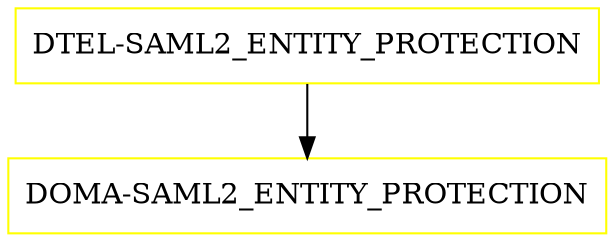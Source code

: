 digraph G {
  "DTEL-SAML2_ENTITY_PROTECTION" [shape=box,color=yellow];
  "DOMA-SAML2_ENTITY_PROTECTION" [shape=box,color=yellow,URL="./DOMA_SAML2_ENTITY_PROTECTION.html"];
  "DTEL-SAML2_ENTITY_PROTECTION" -> "DOMA-SAML2_ENTITY_PROTECTION";
}

